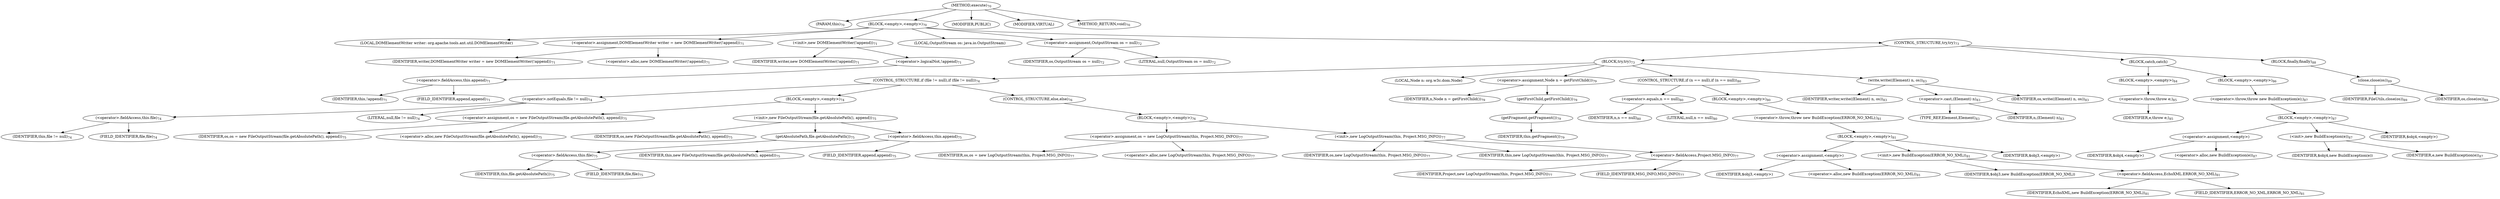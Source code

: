 digraph "execute" {  
"48" [label = <(METHOD,execute)<SUB>70</SUB>> ]
"8" [label = <(PARAM,this)<SUB>70</SUB>> ]
"49" [label = <(BLOCK,&lt;empty&gt;,&lt;empty&gt;)<SUB>70</SUB>> ]
"4" [label = <(LOCAL,DOMElementWriter writer: org.apache.tools.ant.util.DOMElementWriter)> ]
"50" [label = <(&lt;operator&gt;.assignment,DOMElementWriter writer = new DOMElementWriter(!append))<SUB>71</SUB>> ]
"51" [label = <(IDENTIFIER,writer,DOMElementWriter writer = new DOMElementWriter(!append))<SUB>71</SUB>> ]
"52" [label = <(&lt;operator&gt;.alloc,new DOMElementWriter(!append))<SUB>71</SUB>> ]
"53" [label = <(&lt;init&gt;,new DOMElementWriter(!append))<SUB>71</SUB>> ]
"3" [label = <(IDENTIFIER,writer,new DOMElementWriter(!append))<SUB>71</SUB>> ]
"54" [label = <(&lt;operator&gt;.logicalNot,!append)<SUB>71</SUB>> ]
"55" [label = <(&lt;operator&gt;.fieldAccess,this.append)<SUB>71</SUB>> ]
"56" [label = <(IDENTIFIER,this,!append)<SUB>71</SUB>> ]
"57" [label = <(FIELD_IDENTIFIER,append,append)<SUB>71</SUB>> ]
"6" [label = <(LOCAL,OutputStream os: java.io.OutputStream)> ]
"58" [label = <(&lt;operator&gt;.assignment,OutputStream os = null)<SUB>72</SUB>> ]
"59" [label = <(IDENTIFIER,os,OutputStream os = null)<SUB>72</SUB>> ]
"60" [label = <(LITERAL,null,OutputStream os = null)<SUB>72</SUB>> ]
"61" [label = <(CONTROL_STRUCTURE,try,try)<SUB>73</SUB>> ]
"62" [label = <(BLOCK,try,try)<SUB>73</SUB>> ]
"63" [label = <(CONTROL_STRUCTURE,if (file != null),if (file != null))<SUB>74</SUB>> ]
"64" [label = <(&lt;operator&gt;.notEquals,file != null)<SUB>74</SUB>> ]
"65" [label = <(&lt;operator&gt;.fieldAccess,this.file)<SUB>74</SUB>> ]
"66" [label = <(IDENTIFIER,this,file != null)<SUB>74</SUB>> ]
"67" [label = <(FIELD_IDENTIFIER,file,file)<SUB>74</SUB>> ]
"68" [label = <(LITERAL,null,file != null)<SUB>74</SUB>> ]
"69" [label = <(BLOCK,&lt;empty&gt;,&lt;empty&gt;)<SUB>74</SUB>> ]
"70" [label = <(&lt;operator&gt;.assignment,os = new FileOutputStream(file.getAbsolutePath(), append))<SUB>75</SUB>> ]
"71" [label = <(IDENTIFIER,os,os = new FileOutputStream(file.getAbsolutePath(), append))<SUB>75</SUB>> ]
"72" [label = <(&lt;operator&gt;.alloc,new FileOutputStream(file.getAbsolutePath(), append))<SUB>75</SUB>> ]
"73" [label = <(&lt;init&gt;,new FileOutputStream(file.getAbsolutePath(), append))<SUB>75</SUB>> ]
"5" [label = <(IDENTIFIER,os,new FileOutputStream(file.getAbsolutePath(), append))<SUB>75</SUB>> ]
"74" [label = <(getAbsolutePath,file.getAbsolutePath())<SUB>75</SUB>> ]
"75" [label = <(&lt;operator&gt;.fieldAccess,this.file)<SUB>75</SUB>> ]
"76" [label = <(IDENTIFIER,this,file.getAbsolutePath())<SUB>75</SUB>> ]
"77" [label = <(FIELD_IDENTIFIER,file,file)<SUB>75</SUB>> ]
"78" [label = <(&lt;operator&gt;.fieldAccess,this.append)<SUB>75</SUB>> ]
"79" [label = <(IDENTIFIER,this,new FileOutputStream(file.getAbsolutePath(), append))<SUB>75</SUB>> ]
"80" [label = <(FIELD_IDENTIFIER,append,append)<SUB>75</SUB>> ]
"81" [label = <(CONTROL_STRUCTURE,else,else)<SUB>76</SUB>> ]
"82" [label = <(BLOCK,&lt;empty&gt;,&lt;empty&gt;)<SUB>76</SUB>> ]
"83" [label = <(&lt;operator&gt;.assignment,os = new LogOutputStream(this, Project.MSG_INFO))<SUB>77</SUB>> ]
"84" [label = <(IDENTIFIER,os,os = new LogOutputStream(this, Project.MSG_INFO))<SUB>77</SUB>> ]
"85" [label = <(&lt;operator&gt;.alloc,new LogOutputStream(this, Project.MSG_INFO))<SUB>77</SUB>> ]
"86" [label = <(&lt;init&gt;,new LogOutputStream(this, Project.MSG_INFO))<SUB>77</SUB>> ]
"9" [label = <(IDENTIFIER,os,new LogOutputStream(this, Project.MSG_INFO))<SUB>77</SUB>> ]
"7" [label = <(IDENTIFIER,this,new LogOutputStream(this, Project.MSG_INFO))<SUB>77</SUB>> ]
"87" [label = <(&lt;operator&gt;.fieldAccess,Project.MSG_INFO)<SUB>77</SUB>> ]
"88" [label = <(IDENTIFIER,Project,new LogOutputStream(this, Project.MSG_INFO))<SUB>77</SUB>> ]
"89" [label = <(FIELD_IDENTIFIER,MSG_INFO,MSG_INFO)<SUB>77</SUB>> ]
"90" [label = <(LOCAL,Node n: org.w3c.dom.Node)> ]
"91" [label = <(&lt;operator&gt;.assignment,Node n = getFirstChild())<SUB>79</SUB>> ]
"92" [label = <(IDENTIFIER,n,Node n = getFirstChild())<SUB>79</SUB>> ]
"93" [label = <(getFirstChild,getFirstChild())<SUB>79</SUB>> ]
"94" [label = <(getFragment,getFragment())<SUB>79</SUB>> ]
"10" [label = <(IDENTIFIER,this,getFragment())<SUB>79</SUB>> ]
"95" [label = <(CONTROL_STRUCTURE,if (n == null),if (n == null))<SUB>80</SUB>> ]
"96" [label = <(&lt;operator&gt;.equals,n == null)<SUB>80</SUB>> ]
"97" [label = <(IDENTIFIER,n,n == null)<SUB>80</SUB>> ]
"98" [label = <(LITERAL,null,n == null)<SUB>80</SUB>> ]
"99" [label = <(BLOCK,&lt;empty&gt;,&lt;empty&gt;)<SUB>80</SUB>> ]
"100" [label = <(&lt;operator&gt;.throw,throw new BuildException(ERROR_NO_XML);)<SUB>81</SUB>> ]
"101" [label = <(BLOCK,&lt;empty&gt;,&lt;empty&gt;)<SUB>81</SUB>> ]
"102" [label = <(&lt;operator&gt;.assignment,&lt;empty&gt;)> ]
"103" [label = <(IDENTIFIER,$obj3,&lt;empty&gt;)> ]
"104" [label = <(&lt;operator&gt;.alloc,new BuildException(ERROR_NO_XML))<SUB>81</SUB>> ]
"105" [label = <(&lt;init&gt;,new BuildException(ERROR_NO_XML))<SUB>81</SUB>> ]
"106" [label = <(IDENTIFIER,$obj3,new BuildException(ERROR_NO_XML))> ]
"107" [label = <(&lt;operator&gt;.fieldAccess,EchoXML.ERROR_NO_XML)<SUB>81</SUB>> ]
"108" [label = <(IDENTIFIER,EchoXML,new BuildException(ERROR_NO_XML))<SUB>81</SUB>> ]
"109" [label = <(FIELD_IDENTIFIER,ERROR_NO_XML,ERROR_NO_XML)<SUB>81</SUB>> ]
"110" [label = <(IDENTIFIER,$obj3,&lt;empty&gt;)> ]
"111" [label = <(write,write((Element) n, os))<SUB>83</SUB>> ]
"112" [label = <(IDENTIFIER,writer,write((Element) n, os))<SUB>83</SUB>> ]
"113" [label = <(&lt;operator&gt;.cast,(Element) n)<SUB>83</SUB>> ]
"114" [label = <(TYPE_REF,Element,Element)<SUB>83</SUB>> ]
"115" [label = <(IDENTIFIER,n,(Element) n)<SUB>83</SUB>> ]
"116" [label = <(IDENTIFIER,os,write((Element) n, os))<SUB>83</SUB>> ]
"117" [label = <(BLOCK,catch,catch)> ]
"118" [label = <(BLOCK,&lt;empty&gt;,&lt;empty&gt;)<SUB>84</SUB>> ]
"119" [label = <(&lt;operator&gt;.throw,throw e;)<SUB>85</SUB>> ]
"120" [label = <(IDENTIFIER,e,throw e;)<SUB>85</SUB>> ]
"121" [label = <(BLOCK,&lt;empty&gt;,&lt;empty&gt;)<SUB>86</SUB>> ]
"122" [label = <(&lt;operator&gt;.throw,throw new BuildException(e);)<SUB>87</SUB>> ]
"123" [label = <(BLOCK,&lt;empty&gt;,&lt;empty&gt;)<SUB>87</SUB>> ]
"124" [label = <(&lt;operator&gt;.assignment,&lt;empty&gt;)> ]
"125" [label = <(IDENTIFIER,$obj4,&lt;empty&gt;)> ]
"126" [label = <(&lt;operator&gt;.alloc,new BuildException(e))<SUB>87</SUB>> ]
"127" [label = <(&lt;init&gt;,new BuildException(e))<SUB>87</SUB>> ]
"128" [label = <(IDENTIFIER,$obj4,new BuildException(e))> ]
"129" [label = <(IDENTIFIER,e,new BuildException(e))<SUB>87</SUB>> ]
"130" [label = <(IDENTIFIER,$obj4,&lt;empty&gt;)> ]
"131" [label = <(BLOCK,finally,finally)<SUB>88</SUB>> ]
"132" [label = <(close,close(os))<SUB>89</SUB>> ]
"133" [label = <(IDENTIFIER,FileUtils,close(os))<SUB>89</SUB>> ]
"134" [label = <(IDENTIFIER,os,close(os))<SUB>89</SUB>> ]
"135" [label = <(MODIFIER,PUBLIC)> ]
"136" [label = <(MODIFIER,VIRTUAL)> ]
"137" [label = <(METHOD_RETURN,void)<SUB>70</SUB>> ]
  "48" -> "8" 
  "48" -> "49" 
  "48" -> "135" 
  "48" -> "136" 
  "48" -> "137" 
  "49" -> "4" 
  "49" -> "50" 
  "49" -> "53" 
  "49" -> "6" 
  "49" -> "58" 
  "49" -> "61" 
  "50" -> "51" 
  "50" -> "52" 
  "53" -> "3" 
  "53" -> "54" 
  "54" -> "55" 
  "55" -> "56" 
  "55" -> "57" 
  "58" -> "59" 
  "58" -> "60" 
  "61" -> "62" 
  "61" -> "117" 
  "61" -> "131" 
  "62" -> "63" 
  "62" -> "90" 
  "62" -> "91" 
  "62" -> "95" 
  "62" -> "111" 
  "63" -> "64" 
  "63" -> "69" 
  "63" -> "81" 
  "64" -> "65" 
  "64" -> "68" 
  "65" -> "66" 
  "65" -> "67" 
  "69" -> "70" 
  "69" -> "73" 
  "70" -> "71" 
  "70" -> "72" 
  "73" -> "5" 
  "73" -> "74" 
  "73" -> "78" 
  "74" -> "75" 
  "75" -> "76" 
  "75" -> "77" 
  "78" -> "79" 
  "78" -> "80" 
  "81" -> "82" 
  "82" -> "83" 
  "82" -> "86" 
  "83" -> "84" 
  "83" -> "85" 
  "86" -> "9" 
  "86" -> "7" 
  "86" -> "87" 
  "87" -> "88" 
  "87" -> "89" 
  "91" -> "92" 
  "91" -> "93" 
  "93" -> "94" 
  "94" -> "10" 
  "95" -> "96" 
  "95" -> "99" 
  "96" -> "97" 
  "96" -> "98" 
  "99" -> "100" 
  "100" -> "101" 
  "101" -> "102" 
  "101" -> "105" 
  "101" -> "110" 
  "102" -> "103" 
  "102" -> "104" 
  "105" -> "106" 
  "105" -> "107" 
  "107" -> "108" 
  "107" -> "109" 
  "111" -> "112" 
  "111" -> "113" 
  "111" -> "116" 
  "113" -> "114" 
  "113" -> "115" 
  "117" -> "118" 
  "117" -> "121" 
  "118" -> "119" 
  "119" -> "120" 
  "121" -> "122" 
  "122" -> "123" 
  "123" -> "124" 
  "123" -> "127" 
  "123" -> "130" 
  "124" -> "125" 
  "124" -> "126" 
  "127" -> "128" 
  "127" -> "129" 
  "131" -> "132" 
  "132" -> "133" 
  "132" -> "134" 
}
